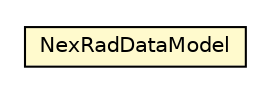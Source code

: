 #!/usr/local/bin/dot
#
# Class diagram 
# Generated by UMLGraph version R5_6-24-gf6e263 (http://www.umlgraph.org/)
#

digraph G {
	edge [fontname="Helvetica",fontsize=10,labelfontname="Helvetica",labelfontsize=10];
	node [fontname="Helvetica",fontsize=10,shape=plaintext];
	nodesep=0.25;
	ranksep=0.5;
	// com.ohair.stephen.edp.model.NexRadDataModel
	c339 [label=<<table title="com.ohair.stephen.edp.model.NexRadDataModel" border="0" cellborder="1" cellspacing="0" cellpadding="2" port="p" bgcolor="lemonChiffon" href="./NexRadDataModel.html">
		<tr><td><table border="0" cellspacing="0" cellpadding="1">
<tr><td align="center" balign="center"> NexRadDataModel </td></tr>
		</table></td></tr>
		</table>>, URL="./NexRadDataModel.html", fontname="Helvetica", fontcolor="black", fontsize=10.0];
}

